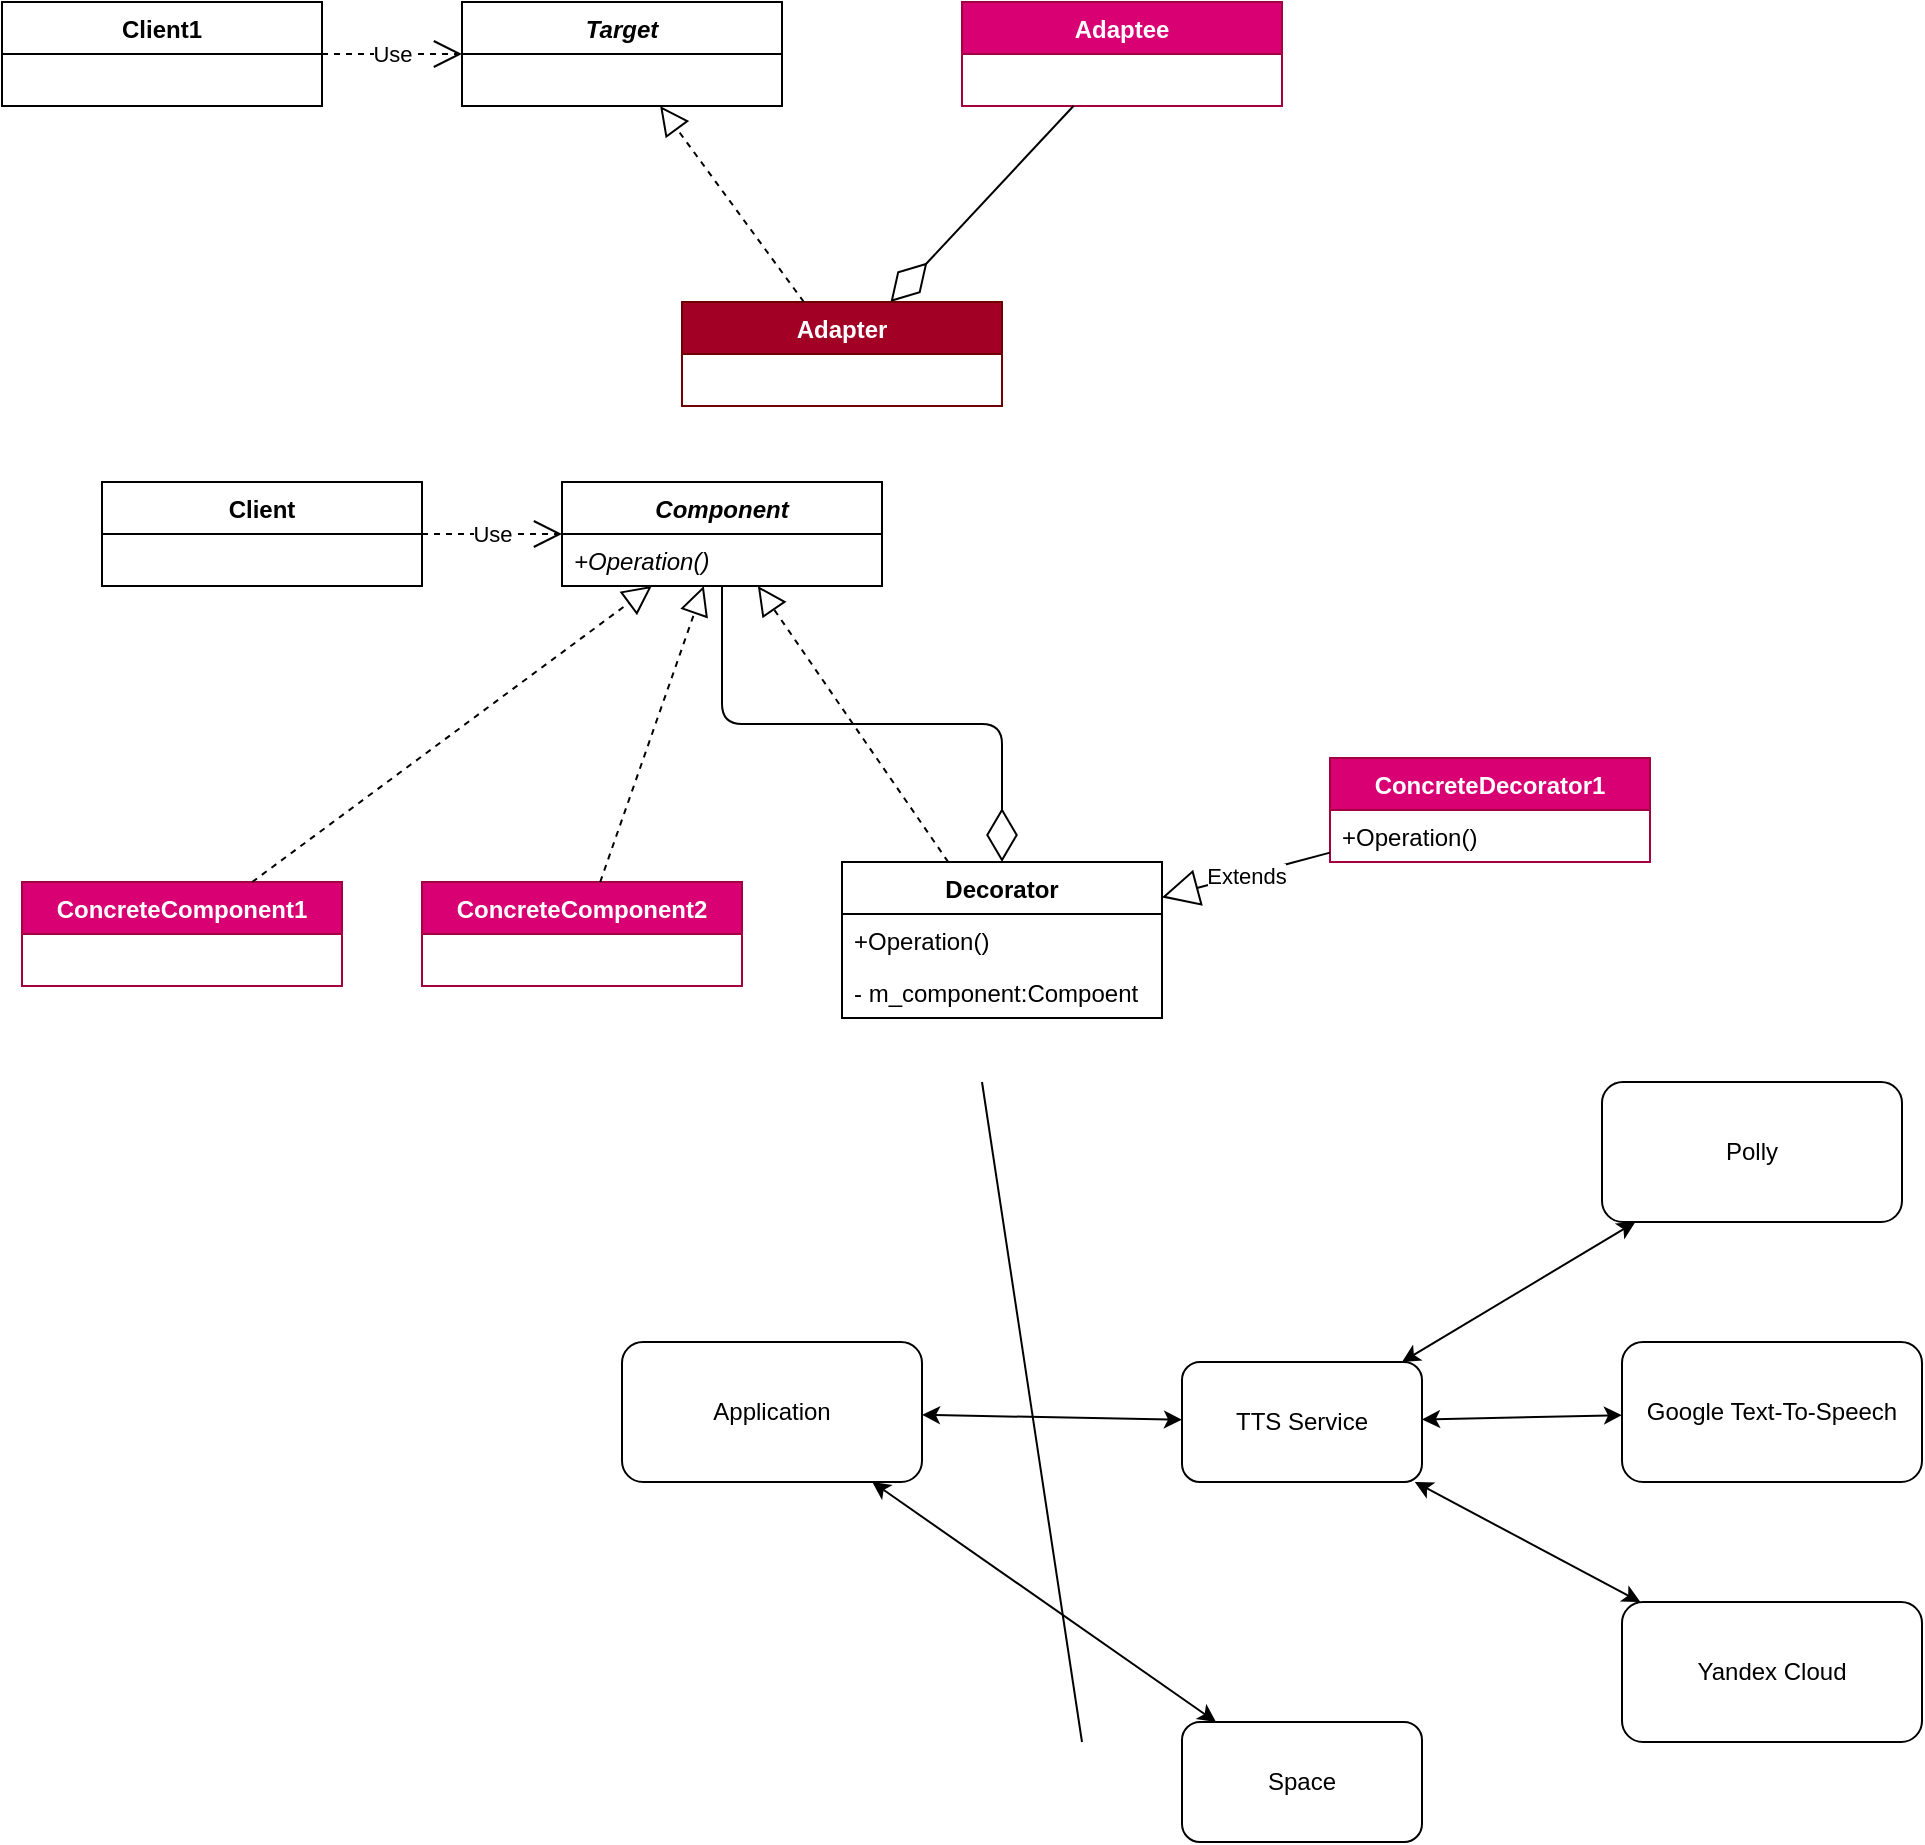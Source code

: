 <mxfile version="22.0.2" type="device">
  <diagram id="Q8CXIsuBDNoDSrdsRN5t" name="Страница 1">
    <mxGraphModel dx="2261" dy="2013" grid="1" gridSize="10" guides="1" tooltips="1" connect="1" arrows="1" fold="1" page="1" pageScale="1" pageWidth="827" pageHeight="1169" math="0" shadow="0">
      <root>
        <mxCell id="0" />
        <mxCell id="1" parent="0" />
        <mxCell id="nOBl9FINNaGCTGfvxAKD-1" value="Application" style="rounded=1;whiteSpace=wrap;html=1;" parent="1" vertex="1">
          <mxGeometry x="60" y="350" width="150" height="70" as="geometry" />
        </mxCell>
        <mxCell id="nOBl9FINNaGCTGfvxAKD-2" value="Google Text-To-Speech" style="rounded=1;whiteSpace=wrap;html=1;" parent="1" vertex="1">
          <mxGeometry x="560" y="350" width="150" height="70" as="geometry" />
        </mxCell>
        <mxCell id="nOBl9FINNaGCTGfvxAKD-3" value="Polly" style="rounded=1;whiteSpace=wrap;html=1;" parent="1" vertex="1">
          <mxGeometry x="550" y="220" width="150" height="70" as="geometry" />
        </mxCell>
        <mxCell id="nOBl9FINNaGCTGfvxAKD-4" value="Yandex Cloud" style="rounded=1;whiteSpace=wrap;html=1;" parent="1" vertex="1">
          <mxGeometry x="560" y="480" width="150" height="70" as="geometry" />
        </mxCell>
        <mxCell id="nOBl9FINNaGCTGfvxAKD-5" value="" style="endArrow=classic;startArrow=classic;html=1;" parent="1" source="nOBl9FINNaGCTGfvxAKD-9" target="nOBl9FINNaGCTGfvxAKD-2" edge="1">
          <mxGeometry width="50" height="50" relative="1" as="geometry">
            <mxPoint x="260" y="340" as="sourcePoint" />
            <mxPoint x="310" y="290" as="targetPoint" />
          </mxGeometry>
        </mxCell>
        <mxCell id="nOBl9FINNaGCTGfvxAKD-6" value="" style="endArrow=classic;startArrow=classic;html=1;" parent="1" source="nOBl9FINNaGCTGfvxAKD-9" target="nOBl9FINNaGCTGfvxAKD-3" edge="1">
          <mxGeometry width="50" height="50" relative="1" as="geometry">
            <mxPoint x="260" y="340" as="sourcePoint" />
            <mxPoint x="310" y="290" as="targetPoint" />
          </mxGeometry>
        </mxCell>
        <mxCell id="nOBl9FINNaGCTGfvxAKD-7" value="" style="endArrow=classic;startArrow=classic;html=1;" parent="1" source="nOBl9FINNaGCTGfvxAKD-1" target="nOBl9FINNaGCTGfvxAKD-9" edge="1">
          <mxGeometry width="50" height="50" relative="1" as="geometry">
            <mxPoint x="260" y="340" as="sourcePoint" />
            <mxPoint x="310" y="290" as="targetPoint" />
          </mxGeometry>
        </mxCell>
        <mxCell id="nOBl9FINNaGCTGfvxAKD-9" value="TTS Service" style="rounded=1;whiteSpace=wrap;html=1;" parent="1" vertex="1">
          <mxGeometry x="340" y="360" width="120" height="60" as="geometry" />
        </mxCell>
        <mxCell id="nOBl9FINNaGCTGfvxAKD-10" value="" style="endArrow=classic;startArrow=classic;html=1;" parent="1" source="nOBl9FINNaGCTGfvxAKD-9" target="nOBl9FINNaGCTGfvxAKD-4" edge="1">
          <mxGeometry width="50" height="50" relative="1" as="geometry">
            <mxPoint x="260" y="340" as="sourcePoint" />
            <mxPoint x="310" y="290" as="targetPoint" />
          </mxGeometry>
        </mxCell>
        <mxCell id="nOBl9FINNaGCTGfvxAKD-11" value="" style="endArrow=none;html=1;" parent="1" edge="1">
          <mxGeometry width="50" height="50" relative="1" as="geometry">
            <mxPoint x="290" y="550" as="sourcePoint" />
            <mxPoint x="240" y="220" as="targetPoint" />
          </mxGeometry>
        </mxCell>
        <mxCell id="nOBl9FINNaGCTGfvxAKD-12" value="Space" style="rounded=1;whiteSpace=wrap;html=1;" parent="1" vertex="1">
          <mxGeometry x="340" y="540" width="120" height="60" as="geometry" />
        </mxCell>
        <mxCell id="nOBl9FINNaGCTGfvxAKD-13" value="" style="endArrow=classic;startArrow=classic;html=1;" parent="1" source="nOBl9FINNaGCTGfvxAKD-1" target="nOBl9FINNaGCTGfvxAKD-12" edge="1">
          <mxGeometry width="50" height="50" relative="1" as="geometry">
            <mxPoint x="260" y="340" as="sourcePoint" />
            <mxPoint x="310" y="290" as="targetPoint" />
          </mxGeometry>
        </mxCell>
        <mxCell id="nOBl9FINNaGCTGfvxAKD-14" value="Client" style="swimlane;fontStyle=1;align=center;verticalAlign=top;childLayout=stackLayout;horizontal=1;startSize=26;horizontalStack=0;resizeParent=1;resizeParentMax=0;resizeLast=0;collapsible=1;marginBottom=0;" parent="1" vertex="1">
          <mxGeometry x="-200" y="-80" width="160" height="52" as="geometry" />
        </mxCell>
        <mxCell id="nOBl9FINNaGCTGfvxAKD-18" value="Target" style="swimlane;fontStyle=3;align=center;verticalAlign=top;childLayout=stackLayout;horizontal=1;startSize=26;horizontalStack=0;resizeParent=1;resizeParentMax=0;resizeLast=0;collapsible=1;marginBottom=0;" parent="1" vertex="1">
          <mxGeometry x="-20" y="-320" width="160" height="52" as="geometry" />
        </mxCell>
        <mxCell id="nOBl9FINNaGCTGfvxAKD-20" value="Adapter" style="swimlane;fontStyle=1;align=center;verticalAlign=top;childLayout=stackLayout;horizontal=1;startSize=26;horizontalStack=0;resizeParent=1;resizeParentMax=0;resizeLast=0;collapsible=1;marginBottom=0;fillColor=#a20025;strokeColor=#6F0000;fontColor=#ffffff;" parent="1" vertex="1">
          <mxGeometry x="90" y="-170" width="160" height="52" as="geometry" />
        </mxCell>
        <mxCell id="nOBl9FINNaGCTGfvxAKD-21" value="" style="endArrow=block;dashed=1;endFill=0;endSize=12;html=1;" parent="1" source="nOBl9FINNaGCTGfvxAKD-20" target="nOBl9FINNaGCTGfvxAKD-18" edge="1">
          <mxGeometry width="160" relative="1" as="geometry">
            <mxPoint x="90" y="-80" as="sourcePoint" />
            <mxPoint x="250" y="-80" as="targetPoint" />
          </mxGeometry>
        </mxCell>
        <mxCell id="nOBl9FINNaGCTGfvxAKD-22" value="Adaptee" style="swimlane;fontStyle=1;align=center;verticalAlign=top;childLayout=stackLayout;horizontal=1;startSize=26;horizontalStack=0;resizeParent=1;resizeParentMax=0;resizeLast=0;collapsible=1;marginBottom=0;fillColor=#d80073;strokeColor=#A50040;fontColor=#ffffff;" parent="1" vertex="1">
          <mxGeometry x="230" y="-320" width="160" height="52" as="geometry" />
        </mxCell>
        <mxCell id="nOBl9FINNaGCTGfvxAKD-23" value="" style="endArrow=diamondThin;endFill=0;endSize=24;html=1;" parent="1" source="nOBl9FINNaGCTGfvxAKD-22" target="nOBl9FINNaGCTGfvxAKD-20" edge="1">
          <mxGeometry width="160" relative="1" as="geometry">
            <mxPoint x="110" y="70" as="sourcePoint" />
            <mxPoint x="270" y="70" as="targetPoint" />
          </mxGeometry>
        </mxCell>
        <mxCell id="nOBl9FINNaGCTGfvxAKD-24" value="Component" style="swimlane;fontStyle=3;align=center;verticalAlign=top;childLayout=stackLayout;horizontal=1;startSize=26;horizontalStack=0;resizeParent=1;resizeParentMax=0;resizeLast=0;collapsible=1;marginBottom=0;" parent="1" vertex="1">
          <mxGeometry x="30" y="-80" width="160" height="52" as="geometry" />
        </mxCell>
        <mxCell id="nOBl9FINNaGCTGfvxAKD-40" value="+Operation()" style="text;strokeColor=none;fillColor=none;align=left;verticalAlign=top;spacingLeft=4;spacingRight=4;overflow=hidden;rotatable=0;points=[[0,0.5],[1,0.5]];portConstraint=eastwest;fontStyle=2" parent="nOBl9FINNaGCTGfvxAKD-24" vertex="1">
          <mxGeometry y="26" width="160" height="26" as="geometry" />
        </mxCell>
        <mxCell id="nOBl9FINNaGCTGfvxAKD-25" value="Use" style="endArrow=open;endSize=12;dashed=1;html=1;" parent="1" source="nOBl9FINNaGCTGfvxAKD-14" target="nOBl9FINNaGCTGfvxAKD-24" edge="1">
          <mxGeometry width="160" relative="1" as="geometry">
            <mxPoint x="-30" y="-120" as="sourcePoint" />
            <mxPoint x="130" y="-120" as="targetPoint" />
          </mxGeometry>
        </mxCell>
        <mxCell id="nOBl9FINNaGCTGfvxAKD-26" value="ConcreteComponent1" style="swimlane;fontStyle=1;align=center;verticalAlign=top;childLayout=stackLayout;horizontal=1;startSize=26;horizontalStack=0;resizeParent=1;resizeParentMax=0;resizeLast=0;collapsible=1;marginBottom=0;fillColor=#d80073;strokeColor=#A50040;fontColor=#ffffff;" parent="1" vertex="1">
          <mxGeometry x="-240" y="120" width="160" height="52" as="geometry" />
        </mxCell>
        <mxCell id="nOBl9FINNaGCTGfvxAKD-27" value="ConcreteComponent2" style="swimlane;fontStyle=1;align=center;verticalAlign=top;childLayout=stackLayout;horizontal=1;startSize=26;horizontalStack=0;resizeParent=1;resizeParentMax=0;resizeLast=0;collapsible=1;marginBottom=0;fillColor=#d80073;strokeColor=#A50040;fontColor=#ffffff;" parent="1" vertex="1">
          <mxGeometry x="-40" y="120" width="160" height="52" as="geometry" />
        </mxCell>
        <mxCell id="nOBl9FINNaGCTGfvxAKD-28" value="" style="endArrow=block;dashed=1;endFill=0;endSize=12;html=1;" parent="1" source="nOBl9FINNaGCTGfvxAKD-26" target="nOBl9FINNaGCTGfvxAKD-24" edge="1">
          <mxGeometry width="160" relative="1" as="geometry">
            <mxPoint x="-200" y="80" as="sourcePoint" />
            <mxPoint x="-40" y="80" as="targetPoint" />
          </mxGeometry>
        </mxCell>
        <mxCell id="nOBl9FINNaGCTGfvxAKD-29" value="" style="endArrow=block;dashed=1;endFill=0;endSize=12;html=1;" parent="1" source="nOBl9FINNaGCTGfvxAKD-27" target="nOBl9FINNaGCTGfvxAKD-24" edge="1">
          <mxGeometry width="160" relative="1" as="geometry">
            <mxPoint x="-200" y="80" as="sourcePoint" />
            <mxPoint x="-40" y="80" as="targetPoint" />
          </mxGeometry>
        </mxCell>
        <mxCell id="nOBl9FINNaGCTGfvxAKD-30" value="Decorator" style="swimlane;fontStyle=1;align=center;verticalAlign=top;childLayout=stackLayout;horizontal=1;startSize=26;horizontalStack=0;resizeParent=1;resizeParentMax=0;resizeLast=0;collapsible=1;marginBottom=0;" parent="1" vertex="1">
          <mxGeometry x="170" y="110" width="160" height="78" as="geometry" />
        </mxCell>
        <mxCell id="nOBl9FINNaGCTGfvxAKD-41" value="+Operation()" style="text;strokeColor=none;fillColor=none;align=left;verticalAlign=top;spacingLeft=4;spacingRight=4;overflow=hidden;rotatable=0;points=[[0,0.5],[1,0.5]];portConstraint=eastwest;fontStyle=0" parent="nOBl9FINNaGCTGfvxAKD-30" vertex="1">
          <mxGeometry y="26" width="160" height="26" as="geometry" />
        </mxCell>
        <mxCell id="nOBl9FINNaGCTGfvxAKD-33" value="- m_component:Compoent" style="text;strokeColor=none;fillColor=none;align=left;verticalAlign=top;spacingLeft=4;spacingRight=4;overflow=hidden;rotatable=0;points=[[0,0.5],[1,0.5]];portConstraint=eastwest;" parent="nOBl9FINNaGCTGfvxAKD-30" vertex="1">
          <mxGeometry y="52" width="160" height="26" as="geometry" />
        </mxCell>
        <mxCell id="nOBl9FINNaGCTGfvxAKD-31" value="" style="endArrow=block;dashed=1;endFill=0;endSize=12;html=1;" parent="1" source="nOBl9FINNaGCTGfvxAKD-30" target="nOBl9FINNaGCTGfvxAKD-24" edge="1">
          <mxGeometry width="160" relative="1" as="geometry">
            <mxPoint x="-200" y="80" as="sourcePoint" />
            <mxPoint x="-40" y="80" as="targetPoint" />
          </mxGeometry>
        </mxCell>
        <mxCell id="nOBl9FINNaGCTGfvxAKD-32" value="" style="endArrow=diamondThin;endFill=0;endSize=24;html=1;edgeStyle=orthogonalEdgeStyle;" parent="1" source="nOBl9FINNaGCTGfvxAKD-24" target="nOBl9FINNaGCTGfvxAKD-30" edge="1">
          <mxGeometry width="160" relative="1" as="geometry">
            <mxPoint x="230" y="60" as="sourcePoint" />
            <mxPoint x="390" y="60" as="targetPoint" />
          </mxGeometry>
        </mxCell>
        <mxCell id="nOBl9FINNaGCTGfvxAKD-38" value="ConcreteDecorator1" style="swimlane;fontStyle=1;align=center;verticalAlign=top;childLayout=stackLayout;horizontal=1;startSize=26;horizontalStack=0;resizeParent=1;resizeParentMax=0;resizeLast=0;collapsible=1;marginBottom=0;fillColor=#d80073;strokeColor=#A50040;fontColor=#ffffff;" parent="1" vertex="1">
          <mxGeometry x="414" y="58" width="160" height="52" as="geometry" />
        </mxCell>
        <mxCell id="nOBl9FINNaGCTGfvxAKD-42" value="+Operation()" style="text;strokeColor=none;fillColor=none;align=left;verticalAlign=top;spacingLeft=4;spacingRight=4;overflow=hidden;rotatable=0;points=[[0,0.5],[1,0.5]];portConstraint=eastwest;fontStyle=0" parent="nOBl9FINNaGCTGfvxAKD-38" vertex="1">
          <mxGeometry y="26" width="160" height="26" as="geometry" />
        </mxCell>
        <mxCell id="nOBl9FINNaGCTGfvxAKD-43" value="Extends" style="endArrow=block;endSize=16;endFill=0;html=1;" parent="1" source="nOBl9FINNaGCTGfvxAKD-38" target="nOBl9FINNaGCTGfvxAKD-30" edge="1">
          <mxGeometry width="160" relative="1" as="geometry">
            <mxPoint x="350" y="140" as="sourcePoint" />
            <mxPoint x="510" y="140" as="targetPoint" />
          </mxGeometry>
        </mxCell>
        <mxCell id="nOBl9FINNaGCTGfvxAKD-44" value="Client1" style="swimlane;fontStyle=1;align=center;verticalAlign=top;childLayout=stackLayout;horizontal=1;startSize=26;horizontalStack=0;resizeParent=1;resizeParentMax=0;resizeLast=0;collapsible=1;marginBottom=0;" parent="1" vertex="1">
          <mxGeometry x="-250" y="-320" width="160" height="52" as="geometry" />
        </mxCell>
        <mxCell id="nOBl9FINNaGCTGfvxAKD-45" value="Use" style="endArrow=open;endSize=12;dashed=1;html=1;" parent="1" source="nOBl9FINNaGCTGfvxAKD-44" target="nOBl9FINNaGCTGfvxAKD-18" edge="1">
          <mxGeometry width="160" relative="1" as="geometry">
            <mxPoint x="-90" y="-80" as="sourcePoint" />
            <mxPoint x="70" y="-80" as="targetPoint" />
          </mxGeometry>
        </mxCell>
      </root>
    </mxGraphModel>
  </diagram>
</mxfile>
